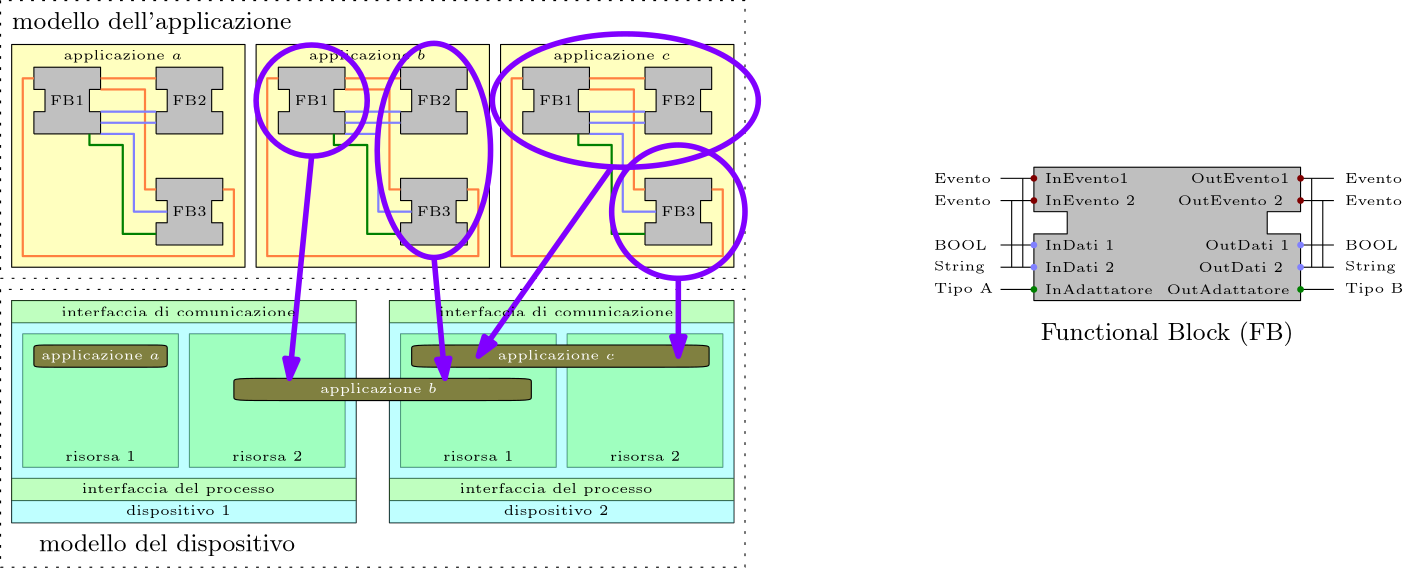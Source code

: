 <?xml version="1.0"?>
<!DOCTYPE ipe SYSTEM "ipe.dtd">
<ipe version="70218" creator="Ipe 7.2.28">
<info created="D:20241007121131" modified="D:20241007153427"/>
<ipestyle name="basic">
<symbol name="arrow/arc(spx)">
<path stroke="sym-stroke" fill="sym-stroke" pen="sym-pen">
0 0 m
-1 0.333 l
-1 -0.333 l
h
</path>
</symbol>
<symbol name="arrow/farc(spx)">
<path stroke="sym-stroke" fill="white" pen="sym-pen">
0 0 m
-1 0.333 l
-1 -0.333 l
h
</path>
</symbol>
<symbol name="arrow/ptarc(spx)">
<path stroke="sym-stroke" fill="sym-stroke" pen="sym-pen">
0 0 m
-1 0.333 l
-0.8 0 l
-1 -0.333 l
h
</path>
</symbol>
<symbol name="arrow/fptarc(spx)">
<path stroke="sym-stroke" fill="white" pen="sym-pen">
0 0 m
-1 0.333 l
-0.8 0 l
-1 -0.333 l
h
</path>
</symbol>
<symbol name="mark/circle(sx)" transformations="translations">
<path fill="sym-stroke">
0.6 0 0 0.6 0 0 e
0.4 0 0 0.4 0 0 e
</path>
</symbol>
<symbol name="mark/disk(sx)" transformations="translations">
<path fill="sym-stroke">
0.6 0 0 0.6 0 0 e
</path>
</symbol>
<symbol name="mark/fdisk(sfx)" transformations="translations">
<group>
<path fill="sym-fill">
0.5 0 0 0.5 0 0 e
</path>
<path fill="sym-stroke" fillrule="eofill">
0.6 0 0 0.6 0 0 e
0.4 0 0 0.4 0 0 e
</path>
</group>
</symbol>
<symbol name="mark/box(sx)" transformations="translations">
<path fill="sym-stroke" fillrule="eofill">
-0.6 -0.6 m
0.6 -0.6 l
0.6 0.6 l
-0.6 0.6 l
h
-0.4 -0.4 m
0.4 -0.4 l
0.4 0.4 l
-0.4 0.4 l
h
</path>
</symbol>
<symbol name="mark/square(sx)" transformations="translations">
<path fill="sym-stroke">
-0.6 -0.6 m
0.6 -0.6 l
0.6 0.6 l
-0.6 0.6 l
h
</path>
</symbol>
<symbol name="mark/fsquare(sfx)" transformations="translations">
<group>
<path fill="sym-fill">
-0.5 -0.5 m
0.5 -0.5 l
0.5 0.5 l
-0.5 0.5 l
h
</path>
<path fill="sym-stroke" fillrule="eofill">
-0.6 -0.6 m
0.6 -0.6 l
0.6 0.6 l
-0.6 0.6 l
h
-0.4 -0.4 m
0.4 -0.4 l
0.4 0.4 l
-0.4 0.4 l
h
</path>
</group>
</symbol>
<symbol name="mark/cross(sx)" transformations="translations">
<group>
<path fill="sym-stroke">
-0.43 -0.57 m
0.57 0.43 l
0.43 0.57 l
-0.57 -0.43 l
h
</path>
<path fill="sym-stroke">
-0.43 0.57 m
0.57 -0.43 l
0.43 -0.57 l
-0.57 0.43 l
h
</path>
</group>
</symbol>
<symbol name="arrow/fnormal(spx)">
<path stroke="sym-stroke" fill="white" pen="sym-pen">
0 0 m
-1 0.333 l
-1 -0.333 l
h
</path>
</symbol>
<symbol name="arrow/pointed(spx)">
<path stroke="sym-stroke" fill="sym-stroke" pen="sym-pen">
0 0 m
-1 0.333 l
-0.8 0 l
-1 -0.333 l
h
</path>
</symbol>
<symbol name="arrow/fpointed(spx)">
<path stroke="sym-stroke" fill="white" pen="sym-pen">
0 0 m
-1 0.333 l
-0.8 0 l
-1 -0.333 l
h
</path>
</symbol>
<symbol name="arrow/linear(spx)">
<path stroke="sym-stroke" pen="sym-pen">
-1 0.333 m
0 0 l
-1 -0.333 l
</path>
</symbol>
<symbol name="arrow/fdouble(spx)">
<path stroke="sym-stroke" fill="white" pen="sym-pen">
0 0 m
-1 0.333 l
-1 -0.333 l
h
-1 0 m
-2 0.333 l
-2 -0.333 l
h
</path>
</symbol>
<symbol name="arrow/double(spx)">
<path stroke="sym-stroke" fill="sym-stroke" pen="sym-pen">
0 0 m
-1 0.333 l
-1 -0.333 l
h
-1 0 m
-2 0.333 l
-2 -0.333 l
h
</path>
</symbol>
<symbol name="arrow/mid-normal(spx)">
<path stroke="sym-stroke" fill="sym-stroke" pen="sym-pen">
0.5 0 m
-0.5 0.333 l
-0.5 -0.333 l
h
</path>
</symbol>
<symbol name="arrow/mid-fnormal(spx)">
<path stroke="sym-stroke" fill="white" pen="sym-pen">
0.5 0 m
-0.5 0.333 l
-0.5 -0.333 l
h
</path>
</symbol>
<symbol name="arrow/mid-pointed(spx)">
<path stroke="sym-stroke" fill="sym-stroke" pen="sym-pen">
0.5 0 m
-0.5 0.333 l
-0.3 0 l
-0.5 -0.333 l
h
</path>
</symbol>
<symbol name="arrow/mid-fpointed(spx)">
<path stroke="sym-stroke" fill="white" pen="sym-pen">
0.5 0 m
-0.5 0.333 l
-0.3 0 l
-0.5 -0.333 l
h
</path>
</symbol>
<symbol name="arrow/mid-double(spx)">
<path stroke="sym-stroke" fill="sym-stroke" pen="sym-pen">
1 0 m
0 0.333 l
0 -0.333 l
h
0 0 m
-1 0.333 l
-1 -0.333 l
h
</path>
</symbol>
<symbol name="arrow/mid-fdouble(spx)">
<path stroke="sym-stroke" fill="white" pen="sym-pen">
1 0 m
0 0.333 l
0 -0.333 l
h
0 0 m
-1 0.333 l
-1 -0.333 l
h
</path>
</symbol>
<anglesize name="22.5 deg" value="22.5"/>
<anglesize name="30 deg" value="30"/>
<anglesize name="45 deg" value="45"/>
<anglesize name="60 deg" value="60"/>
<anglesize name="90 deg" value="90"/>
<arrowsize name="large" value="10"/>
<arrowsize name="small" value="5"/>
<arrowsize name="tiny" value="3"/>
<color name="blue" value="0 0 1"/>
<color name="brown" value="0.647 0.165 0.165"/>
<color name="darkblue" value="0 0 0.545"/>
<color name="darkcyan" value="0 0.545 0.545"/>
<color name="darkgray" value="0.663"/>
<color name="darkgreen" value="0 0.392 0"/>
<color name="darkmagenta" value="0.545 0 0.545"/>
<color name="darkorange" value="1 0.549 0"/>
<color name="darkred" value="0.545 0 0"/>
<color name="gold" value="1 0.843 0"/>
<color name="gray" value="0.745"/>
<color name="green" value="0 1 0"/>
<color name="lightblue" value="0.678 0.847 0.902"/>
<color name="lightcyan" value="0.878 1 1"/>
<color name="lightgray" value="0.827"/>
<color name="lightgreen" value="0.565 0.933 0.565"/>
<color name="lightyellow" value="1 1 0.878"/>
<color name="navy" value="0 0 0.502"/>
<color name="orange" value="1 0.647 0"/>
<color name="pink" value="1 0.753 0.796"/>
<color name="purple" value="0.627 0.125 0.941"/>
<color name="red" value="1 0 0"/>
<color name="seagreen" value="0.18 0.545 0.341"/>
<color name="turquoise" value="0.251 0.878 0.816"/>
<color name="violet" value="0.933 0.51 0.933"/>
<color name="yellow" value="1 1 0"/>
<dashstyle name="dash dot dotted" value="[4 2 1 2 1 2] 0"/>
<dashstyle name="dash dotted" value="[4 2 1 2] 0"/>
<dashstyle name="dashed" value="[4] 0"/>
<dashstyle name="dotted" value="[1 3] 0"/>
<gridsize name="10 pts (~3.5 mm)" value="10"/>
<gridsize name="14 pts (~5 mm)" value="14"/>
<gridsize name="16 pts (~6 mm)" value="16"/>
<gridsize name="20 pts (~7 mm)" value="20"/>
<gridsize name="28 pts (~10 mm)" value="28"/>
<gridsize name="32 pts (~12 mm)" value="32"/>
<gridsize name="4 pts" value="4"/>
<gridsize name="56 pts (~20 mm)" value="56"/>
<gridsize name="8 pts (~3 mm)" value="8"/>
<opacity name="10%" value="0.1"/>
<opacity name="30%" value="0.3"/>
<opacity name="50%" value="0.5"/>
<opacity name="75%" value="0.75"/>
<pen name="fat" value="1.2"/>
<pen name="heavier" value="0.8"/>
<pen name="ultrafat" value="2"/>
<symbolsize name="large" value="5"/>
<symbolsize name="small" value="2"/>
<symbolsize name="tiny" value="1.1"/>
<textsize name="Huge" value="\Huge"/>
<textsize name="LARGE" value="\LARGE"/>
<textsize name="Large" value="\Large"/>
<textsize name="footnote" value="\footnotesize"/>
<textsize name="huge" value="\huge"/>
<textsize name="large" value="\large"/>
<textsize name="script" value="\scriptsize"/>
<textsize name="small" value="\small"/>
<textsize name="tiny" value="\tiny"/>
<textstyle name="center" begin="\begin{center}" end="\end{center}"/>
<textstyle name="item" begin="\begin{itemize}\item{}" end="\end{itemize}"/>
<textstyle name="itemize" begin="\begin{itemize}" end="\end{itemize}"/>
<tiling name="falling" angle="-60" step="4" width="1"/>
<tiling name="rising" angle="30" step="4" width="1"/>
</ipestyle>
<page>
<layer name="alpha"/>
<view layers="alpha" active="alpha"/>
<path layer="alpha" matrix="1 0 0 0.954545 -252 20.7273" stroke="0" fill="1 1 0.502" opacity="50%" stroke-opacity="opaque">
268 540 m
268 456 l
352 456 l
352 540 l
h
</path>
<path matrix="1 0 0 1 -252 -28" stroke="black" fill="0.753">
276 532 m
300 532 l
300 540 l
296 540 l
296 548 l
300 548 l
300 556 l
276 556 l
276 548 l
280 548 l
280 540 l
276 540 l
276 532 l
276 532 l
</path>
<text matrix="1 0 0 1 -252 -24" transformations="translations" pos="288 540" stroke="black" type="label" width="12.357" height="3.386" depth="0" halign="center" valign="center" size="tiny">FB1</text>
<path matrix="1 0 0 1 -208 -28" stroke="black" fill="0.753">
276 532 m
300 532 l
300 540 l
296 540 l
296 548 l
300 548 l
300 556 l
276 556 l
276 548 l
280 548 l
280 540 l
276 540 l
276 532 l
276 532 l
</path>
<text matrix="1 0 0 1 -208 -24" transformations="translations" pos="288 540" stroke="black" type="label" width="12.357" height="3.386" depth="0" halign="center" valign="center" size="tiny">FB2</text>
<path matrix="1 0 0 1 -208 -68" stroke="black" fill="0.753">
276 532 m
300 532 l
300 540 l
296 540 l
296 548 l
300 548 l
300 556 l
276 556 l
276 548 l
280 548 l
280 540 l
276 540 l
276 532 l
276 532 l
</path>
<text matrix="1 0 0 1 -208 -64" transformations="translations" pos="288 540" stroke="black" type="label" width="12.357" height="3.386" depth="0" halign="center" valign="center" size="tiny">FB3</text>
<path matrix="1 0 0 1 -252 -28" stroke="1 0.502 0.251" fill="0.753" pen="heavier">
300 552 m
320 552 l
</path>
<path matrix="1 0 0 1 -252 -28" stroke="1 0.502 0.251" pen="heavier">
300 548 m
316 548 l
316 512 l
320 512 l
</path>
<path matrix="1 0 0 1 -252 -28" stroke="1 0.502 0.251" pen="heavier">
344 512 m
348 512 l
348 488 l
272 488 l
272 552 l
276 552 l
</path>
<path matrix="1 0 0 1 -252 -28" stroke="0.502 0.502 1" pen="heavier">
300 540 m
320 540 l
</path>
<path matrix="1 0 0 1 -252 -28" stroke="0.502 0.502 1" pen="heavier">
300 536 m
320 536 l
</path>
<path matrix="1 0 0 1 -252 -28" stroke="0.502 0.502 1" pen="heavier">
300 532 m
312 532 l
312 504 l
324 504 l
</path>
<path matrix="1 0 0 1 -252 -28" stroke="0 0.502 0" pen="heavier">
296 532 m
296 528 l
308 528 l
308 496 l
320 496 l
</path>
<text matrix="1 0 0 1 -232 -8" transformations="translations" pos="288 540" stroke="black" type="label" width="42.74" height="3.468" depth="0.96" halign="center" valign="center" size="tiny">applicazione $a$</text>
<path matrix="1 0 0 0.954545 -164 20.7273" stroke="0" fill="1 1 0.502" opacity="50%" stroke-opacity="opaque">
268 540 m
268 456 l
352 456 l
352 540 l
h
</path>
<path matrix="1 0 0 1 -164 -28" stroke="black" fill="0.753">
276 532 m
300 532 l
300 540 l
296 540 l
296 548 l
300 548 l
300 556 l
276 556 l
276 548 l
280 548 l
280 540 l
276 540 l
276 532 l
276 532 l
</path>
<text matrix="1 0 0 1 -164 -24" transformations="translations" pos="288 540" stroke="black" type="label" width="12.357" height="3.386" depth="0" halign="center" valign="center" size="tiny">FB1</text>
<path matrix="1 0 0 1 -120 -28" stroke="black" fill="0.753">
276 532 m
300 532 l
300 540 l
296 540 l
296 548 l
300 548 l
300 556 l
276 556 l
276 548 l
280 548 l
280 540 l
276 540 l
276 532 l
276 532 l
</path>
<text matrix="1 0 0 1 -120 -24" transformations="translations" pos="288 540" stroke="black" type="label" width="12.357" height="3.386" depth="0" halign="center" valign="center" size="tiny">FB2</text>
<path matrix="1 0 0 1 -120 -68" stroke="black" fill="0.753">
276 532 m
300 532 l
300 540 l
296 540 l
296 548 l
300 548 l
300 556 l
276 556 l
276 548 l
280 548 l
280 540 l
276 540 l
276 532 l
276 532 l
</path>
<text matrix="1 0 0 1 -120 -64" transformations="translations" pos="288 540" stroke="black" type="label" width="12.357" height="3.386" depth="0" halign="center" valign="center" size="tiny">FB3</text>
<path matrix="1 0 0 1 -164 -28" stroke="1 0.502 0.251" fill="0.753" pen="heavier">
300 552 m
320 552 l
</path>
<path matrix="1 0 0 1 -164 -28" stroke="1 0.502 0.251" pen="heavier">
300 548 m
316 548 l
316 512 l
320 512 l
</path>
<path matrix="1 0 0 1 -164 -28" stroke="1 0.502 0.251" pen="heavier">
344 512 m
348 512 l
348 488 l
272 488 l
272 552 l
276 552 l
</path>
<path matrix="1 0 0 1 -164 -28" stroke="0.502 0.502 1" pen="heavier">
300 540 m
320 540 l
</path>
<path matrix="1 0 0 1 -164 -28" stroke="0.502 0.502 1" pen="heavier">
300 536 m
320 536 l
</path>
<path matrix="1 0 0 1 -164 -28" stroke="0.502 0.502 1" pen="heavier">
300 532 m
312 532 l
312 504 l
324 504 l
</path>
<path matrix="1 0 0 1 -164 -28" stroke="0 0.502 0" pen="heavier">
296 532 m
296 528 l
308 528 l
308 496 l
320 496 l
</path>
<text matrix="1 0 0 1 -144 -8" transformations="translations" pos="288 540" stroke="black" type="label" width="42.037" height="3.468" depth="0.96" halign="center" valign="center" size="tiny">applicazione $b$</text>
<path matrix="1 0 0 0.954545 -76 20.7273" stroke="0" fill="1 1 0.502" opacity="50%" stroke-opacity="opaque">
268 540 m
268 456 l
352 456 l
352 540 l
h
</path>
<path matrix="1 0 0 1 -76 -28" stroke="black" fill="0.753">
276 532 m
300 532 l
300 540 l
296 540 l
296 548 l
300 548 l
300 556 l
276 556 l
276 548 l
280 548 l
280 540 l
276 540 l
276 532 l
276 532 l
</path>
<text matrix="1 0 0 1 -76 -24" transformations="translations" pos="288 540" stroke="black" type="label" width="12.357" height="3.386" depth="0" halign="center" valign="center" size="tiny">FB1</text>
<path matrix="1 0 0 1 -32 -28" stroke="black" fill="0.753">
276 532 m
300 532 l
300 540 l
296 540 l
296 548 l
300 548 l
300 556 l
276 556 l
276 548 l
280 548 l
280 540 l
276 540 l
276 532 l
276 532 l
</path>
<text matrix="1 0 0 1 -32 -24" transformations="translations" pos="288 540" stroke="black" type="label" width="12.357" height="3.386" depth="0" halign="center" valign="center" size="tiny">FB2</text>
<path matrix="1 0 0 1 -32 -68" stroke="black" fill="0.753">
276 532 m
300 532 l
300 540 l
296 540 l
296 548 l
300 548 l
300 556 l
276 556 l
276 548 l
280 548 l
280 540 l
276 540 l
276 532 l
276 532 l
</path>
<text matrix="1 0 0 1 -32 -64" transformations="translations" pos="288 540" stroke="black" type="label" width="12.357" height="3.386" depth="0" halign="center" valign="center" size="tiny">FB3</text>
<path matrix="1 0 0 1 -76 -28" stroke="1 0.502 0.251" fill="0.753" pen="heavier">
300 552 m
320 552 l
</path>
<path matrix="1 0 0 1 -76 -28" stroke="1 0.502 0.251" pen="heavier">
300 548 m
316 548 l
316 512 l
320 512 l
</path>
<path matrix="1 0 0 1 -76 -28" stroke="1 0.502 0.251" pen="heavier">
344 512 m
348 512 l
348 488 l
272 488 l
272 552 l
276 552 l
</path>
<path matrix="1 0 0 1 -76 -28" stroke="0.502 0.502 1" pen="heavier">
300 540 m
320 540 l
</path>
<path matrix="1 0 0 1 -76 -28" stroke="0.502 0.502 1" pen="heavier">
300 536 m
320 536 l
</path>
<path matrix="1 0 0 1 -76 -28" stroke="0.502 0.502 1" pen="heavier">
300 532 m
312 532 l
312 504 l
324 504 l
</path>
<path matrix="1 0 0 1 -76 -28" stroke="0 0.502 0" pen="heavier">
296 532 m
296 528 l
308 528 l
308 496 l
320 496 l
</path>
<text matrix="1 0 0 1 -56 -8" transformations="translations" pos="288 540" stroke="black" type="label" width="42.118" height="3.468" depth="0.96" halign="center" valign="center" size="tiny">applicazione $c$</text>
<text matrix="1 0 0 1 -220 4" transformations="translations" pos="288 540" stroke="black" type="label" width="103.683" height="6.23" depth="1.74" halign="center" valign="center" size="small">modello dell&apos;applicazione </text>
<path matrix="1 0 0 1 -252 0" stroke="0" dash="dotted" opacity="50%" stroke-opacity="opaque">
264 552 m
264 452 l
532 452 l
532 552 l
h
</path>
<path matrix="1 0 0 1 -252 -92" stroke="0" opacity="50%" stroke-opacity="opaque">
268 536 m
268 456 l
392 456 l
392 536 l
h
</path>
<path matrix="1 0 0 1 -252 -4" stroke="0" opacity="50%" stroke-opacity="opaque">
268 440 m
392 440 l
</path>
<path matrix="1 0 0 1 -252 -4" stroke="0" opacity="50%" stroke-opacity="opaque">
268 376 m
392 376 l
</path>
<path matrix="1 0 0 1 -252 -4" stroke="0" opacity="50%" stroke-opacity="opaque">
392 384 m
268 384 l
</path>
<path matrix="1 0 0 1 -252 -4" stroke="0" opacity="50%" stroke-opacity="opaque">
272 436 m
272 388 l
328 388 l
328 436 l
h
</path>
<path matrix="1 0 0 1 -192 -4" stroke="0" opacity="50%" stroke-opacity="opaque">
272 436 m
272 388 l
328 388 l
328 436 l
h
</path>
<path matrix="1 0 0 1 -252 -4" fill="0.502 1 0.502" opacity="50%" stroke-opacity="opaque">
268 448 m
268 440 l
392 440 l
392 448 l
h
</path>
<path matrix="1 0 0 1 -252 -68" fill="0.502 1 0.502" opacity="50%" stroke-opacity="opaque">
268 448 m
268 440 l
392 440 l
392 448 l
h
</path>
<path matrix="1 0 0 1 -252 -4" fill="0.502 1 1" opacity="50%" stroke-opacity="opaque">
268 440 m
268 384 l
392 384 l
392 440 l
h
</path>
<path matrix="1 0 0 1 -252 -4" fill="0.502 1 0.502" opacity="50%" stroke-opacity="opaque">
272 436 m
272 388 l
328 388 l
328 436 l
h
</path>
<path matrix="1 0 0 1 -192 -4" fill="0.502 1 0.502" opacity="50%" stroke-opacity="opaque">
272 436 m
272 388 l
328 388 l
328 436 l
h
</path>
<path matrix="1 0 0 1 -252 -4" fill="0.502 1 1" opacity="50%" stroke-opacity="opaque">
268 376 m
268 368 l
392 368 l
392 376 l
h
</path>
<path matrix="1 0 0 1 -116 -92" stroke="0" opacity="50%" stroke-opacity="opaque">
268 536 m
268 456 l
392 456 l
392 536 l
h
</path>
<path matrix="1 0 0 1 -116 -4" stroke="0" opacity="50%" stroke-opacity="opaque">
268 440 m
392 440 l
</path>
<path matrix="1 0 0 1 -116 -4" stroke="0" opacity="50%" stroke-opacity="opaque">
268 376 m
392 376 l
</path>
<path matrix="1 0 0 1 -116 -4" stroke="0" opacity="50%" stroke-opacity="opaque">
392 384 m
268 384 l
</path>
<path matrix="1 0 0 1 -116 -4" stroke="0" opacity="50%" stroke-opacity="opaque">
272 436 m
272 388 l
328 388 l
328 436 l
h
</path>
<path matrix="1 0 0 1 -56 -4" stroke="0" opacity="50%" stroke-opacity="opaque">
272 436 m
272 388 l
328 388 l
328 436 l
h
</path>
<path matrix="1 0 0 1 -116 -4" fill="0.502 1 0.502" opacity="50%" stroke-opacity="opaque">
268 448 m
268 440 l
392 440 l
392 448 l
h
</path>
<path matrix="1 0 0 1 -116 -68" fill="0.502 1 0.502" opacity="50%" stroke-opacity="opaque">
268 448 m
268 440 l
392 440 l
392 448 l
h
</path>
<path matrix="1 0 0 1 -116 -4" fill="0.502 1 1" opacity="50%" stroke-opacity="opaque">
268 440 m
268 384 l
392 384 l
392 440 l
h
</path>
<path matrix="1 0 0 1 -116 -4" fill="0.502 1 0.502" opacity="50%" stroke-opacity="opaque">
272 436 m
272 388 l
328 388 l
328 436 l
h
</path>
<path matrix="1 0 0 1 -56 -4" fill="0.502 1 0.502" opacity="50%" stroke-opacity="opaque">
272 436 m
272 388 l
328 388 l
328 436 l
h
</path>
<path matrix="1 0 0 1 -116 -4" fill="0.502 1 1" opacity="50%" stroke-opacity="opaque">
268 376 m
268 368 l
392 368 l
392 376 l
h
</path>
<path matrix="1 0 0 1 -252 -104" stroke="0" dash="dotted" opacity="50%" stroke-opacity="opaque">
264 552 m
264 452 l
532 452 l
532 552 l
h
</path>
<text matrix="1 0 0 1 -216 -184" transformations="translations" pos="288 540" stroke="black" type="label" width="92.263" height="6.23" depth="1.74" halign="center" valign="center" size="small">modello del dispositivo</text>
<path matrix="1 0 0 1 -252 0" stroke="0" fill="0.502 0.502 0.251">
276 428
276 428
324 428
324 428
324 420
324 420
276 420
276 420 u
</path>
<path matrix="2.23077 0 0 1 -519.692 -12" stroke="0" fill="0.502 0.502 0.251">
276 428
276 428
324 428
324 428
324 420
324 420
276 420
276 420 u
</path>
<path matrix="2.23077 0 0 1 -455.692 0" stroke="0" fill="0.502 0.502 0.251">
276 428
276 428
324 428
324 428
324 420
324 420
276 420
276 420 u
</path>
<path matrix="1 0 0 1 -252 0" stroke="0.502 0 1" pen="ultrafat">
20 0 0 20 376 516 e
</path>
<path matrix="1 0 0 1.88989 -252 -439.342" stroke="0.502 0 1" pen="ultrafat">
20.3961 0 0 20.3961 420 496 e
</path>
<path matrix="1 0 0 1 -252 0" stroke="0.502 0 1" pen="ultrafat">
24 0 0 24 508 476 e
</path>
<path matrix="1.99506 0 0 1 -728.691 0" stroke="0.502 0 1" pen="ultrafat">
24 0 0 24 484 516 e
</path>
<path matrix="1 0 0 1 -252 0" stroke="0.502 0 1" pen="ultrafat" arrow="normal/normal">
376 496 m
368 416 l
</path>
<path matrix="1 0 0 1 -252 0" stroke="0.502 0 1" pen="ultrafat" arrow="normal/normal">
420 460 m
424 416 l
</path>
<path matrix="1 0 0 1 -252 0" stroke="0.502 0 1" pen="ultrafat" arrow="normal/normal">
484 492 m
436 424 l
</path>
<path matrix="1 0 0 1 -252 0" stroke="0.502 0 1" pen="ultrafat" arrow="normal/normal">
508 452 m
508 424 l
</path>
<path matrix="1 0 0 1 -44 -76" stroke="black" fill="0.502" opacity="50%" stroke-opacity="opaque">
428 568 m
524 568 l
524 552 l
512 552 l
512 544 l
524 544 l
524 520 l
428 520 l
428 544 l
440 544 l
440 552 l
428 552 l
h
</path>
<text matrix="1 0 0 1 100 -52" transformations="translations" pos="288 540" stroke="black" type="label" width="30.158" height="3.386" depth="0" valign="center" size="tiny">InEvento1</text>
<text matrix="1 0 0 1 100 -60" transformations="translations" pos="288 540" stroke="black" type="label" width="34.863" height="3.386" depth="0" valign="center" size="tiny">InEvento 2 </text>
<text matrix="1 0 0 1 100 -76" transformations="translations" pos="288 540" stroke="black" type="label" width="25.038" height="3.386" depth="0" valign="center" size="tiny">InDati 1</text>
<text matrix="1 0 0 1 100 -84" transformations="translations" pos="288 540" stroke="black" type="label" width="27.391" height="3.386" depth="0" valign="center" size="tiny">InDati 2 </text>
<text matrix="1 0 0 1 100 -92" transformations="translations" pos="288 540" stroke="black" type="label" width="38.827" height="3.459" depth="0" valign="center" size="tiny">InAdattatore</text>
<text matrix="1 0 0 1 188 -52" transformations="translations" pos="288 540" stroke="black" type="label" width="35.513" height="3.386" depth="0" halign="right" valign="center" size="tiny">OutEvento1</text>
<text matrix="1 0 0 1 188 -60" transformations="translations" pos="288 540" stroke="black" type="label" width="40.218" height="3.386" depth="0" halign="right" valign="center" size="tiny">OutEvento 2 </text>
<text matrix="1 0 0 1 188 -76" transformations="translations" pos="288 540" stroke="black" type="label" width="30.393" height="3.386" depth="0" halign="right" valign="center" size="tiny">OutDati 1</text>
<text matrix="1 0 0 1 188 -84" transformations="translations" pos="288 540" stroke="black" type="label" width="32.746" height="3.386" depth="0" halign="right" valign="center" size="tiny">OutDati 2 </text>
<text matrix="1 0 0 1 188 -92" transformations="translations" pos="288 540" stroke="black" type="label" width="44.182" height="3.459" depth="0" halign="right" valign="center" size="tiny">OutAdattatore</text>
<text matrix="1 0 0 1 60 -52" transformations="translations" pos="288 540" stroke="black" type="label" width="20.569" height="3.386" depth="0" valign="center" size="tiny">Evento</text>
<text matrix="1 0 0 1 60 -60" transformations="translations" pos="288 540" stroke="black" type="label" width="20.569" height="3.386" depth="0" valign="center" size="tiny">Evento</text>
<text matrix="1 0 0 1 60 -76" transformations="translations" pos="288 540" stroke="black" type="label" width="19.033" height="3.386" depth="0" valign="center" size="tiny">BOOL</text>
<text matrix="1 0 0 1 60 -84" transformations="translations" pos="288 540" stroke="black" type="label" width="18.265" height="3.395" depth="0.96" valign="center" size="tiny">String</text>
<text matrix="1 0 0 1 60 -92" transformations="translations" pos="288 540" stroke="black" type="label" width="21.316" height="3.395" depth="0.96" valign="center" size="tiny">Tipo A</text>
<path matrix="1 0 0 1 -44 -76" stroke="black" fill="0.502" opacity="50%" stroke-opacity="opaque">
416 564 m
428 564 l
</path>
<path matrix="1 0 0 1 -44 -76" stroke="black" opacity="50%" stroke-opacity="opaque">
424 564 m
424 532 l
428 532 l
</path>
<path matrix="1 0 0 1 -44 -76" stroke="black" fill="0.502" opacity="50%" stroke-opacity="opaque">
424 540 m
428 540 l
</path>
<path matrix="1 0 0 1 -44 -76" stroke="black" opacity="50%" stroke-opacity="opaque">
428 524 m
416 524 l
</path>
<path matrix="1 0 0 1 -44 -76" stroke="black" opacity="50%" stroke-opacity="opaque">
424 532 m
416 532 l
</path>
<path matrix="1 0 0 1 -44 -76" stroke="black" opacity="50%" stroke-opacity="opaque">
424 540 m
416 540 l
</path>
<path matrix="1 0 0 1 -44 -76" stroke="black" opacity="50%" stroke-opacity="opaque">
428 556 m
416 556 l
</path>
<path matrix="1 0 0 1 -44 -76" stroke="black" opacity="50%" stroke-opacity="opaque">
524 564 m
536 564 l
</path>
<path matrix="1 0 0 1 -44 -76" stroke="black" opacity="50%" stroke-opacity="opaque">
524 556 m
536 556 l
</path>
<path matrix="1 0 0 1 -44 -76" stroke="black" opacity="50%" stroke-opacity="opaque">
528 564 m
528 540 l
524 540 l
</path>
<path matrix="1 0 0 1 -44 -76" stroke="black" opacity="50%" stroke-opacity="opaque">
528 540 m
528 532 l
524 532 l
</path>
<path matrix="1 0 0 1 -44 -76" stroke="black" opacity="50%" stroke-opacity="opaque">
528 532 m
536 532 l
</path>
<path matrix="1 0 0 1 -44 -76" stroke="black" opacity="50%" stroke-opacity="opaque">
528 540 m
536 540 l
</path>
<path matrix="1 0 0 1 -44 -76" stroke="black" opacity="50%" stroke-opacity="opaque">
524 524 m
536 524 l
</path>
<path matrix="1 0 0 1 -44 -76" stroke="black" opacity="50%" stroke-opacity="opaque">
532 556 m
532 532 l
</path>
<path matrix="1 0 0 1 -44 -76" stroke="black" opacity="50%" stroke-opacity="opaque">
420 556 m
420 532 l
</path>
<text matrix="1 0 0 1 208 -52" transformations="translations" pos="288 540" stroke="black" type="label" width="20.569" height="3.386" depth="0" valign="center" size="tiny">Evento</text>
<text matrix="1 0 0 1 208 -60" transformations="translations" pos="288 540" stroke="black" type="label" width="20.569" height="3.386" depth="0" valign="center" size="tiny">Evento</text>
<text matrix="1 0 0 1 208 -76" transformations="translations" pos="288 540" stroke="black" type="label" width="19.033" height="3.386" depth="0" valign="center" size="tiny">BOOL</text>
<text matrix="1 0 0 1 208 -84" transformations="translations" pos="288 540" stroke="black" type="label" width="18.265" height="3.395" depth="0.96" valign="center" size="tiny">String</text>
<text matrix="1 0 0 1 208 -92" transformations="translations" pos="288 540" stroke="black" type="label" width="21.088" height="3.395" depth="0.96" valign="center" size="tiny">Tipo B</text>
<use matrix="1 0 0 1 -44 -76" name="mark/disk(sx)" pos="428 564" size="small" stroke="0.502 0 0"/>
<use matrix="1 0 0 1 -44 -76" name="mark/disk(sx)" pos="428 556" size="small" stroke="0.502 0 0"/>
<use matrix="1 0 0 1 -44 -76" name="mark/disk(sx)" pos="524 556" size="small" stroke="0.502 0 0"/>
<use matrix="1 0 0 1 -44 -76" name="mark/disk(sx)" pos="524 564" size="small" stroke="0.502 0 0"/>
<use matrix="1 0 0 1 -44 -76" name="mark/disk(sx)" pos="428 540" size="small" stroke="0.502 0.502 1"/>
<use matrix="1 0 0 1 -44 -76" name="mark/disk(sx)" pos="428 532" size="small" stroke="0.502 0.502 1"/>
<use matrix="1 0 0 1 -44 -76" name="mark/disk(sx)" pos="524 532" size="small" stroke="0.502 0.502 1"/>
<use matrix="1 0 0 1 -44 -76" name="mark/disk(sx)" pos="524 540" size="small" stroke="0.502 0.502 1"/>
<use matrix="1 0 0 1 -44 -76" name="mark/disk(sx)" pos="428 524" size="small" stroke="0 0.502 0"/>
<use matrix="1 0 0 1 -44 -76" name="mark/disk(sx)" pos="524 524" size="small" stroke="0 0.502 0"/>
<text matrix="1 0 0 1 144 -108" transformations="translations" pos="288 540" stroke="black" type="label" width="91.127" height="6.726" depth="2.24" halign="center" valign="center" size="small">Functional Block (FB)</text>
<text matrix="1 0 0 1 -212 -100" transformations="translations" pos="288 540" stroke="black" type="label" width="84.372" height="3.459" depth="0" halign="center" valign="center" size="tiny">interfaccia di comunicazione</text>
<text matrix="1 0 0 1 -212 -164" transformations="translations" pos="288 540" stroke="black" type="label" width="69.497" height="3.468" depth="0.96" halign="center" valign="center" size="tiny">interfaccia del processo</text>
<text matrix="1 0 0 1 -240 -152" transformations="translations" pos="288 540" stroke="black" type="label" width="25.391" height="3.386" depth="0" halign="center" valign="center" size="tiny">risorsa 1</text>
<text matrix="1 0 0 1 -180 -152" transformations="translations" pos="288 540" stroke="black" type="label" width="25.391" height="3.386" depth="0" halign="center" valign="center" size="tiny">risorsa 2</text>
<text matrix="1 0 0 1 -212 -172" transformations="translations" pos="288 540" stroke="black" type="label" width="37.741" height="3.468" depth="0.96" halign="center" valign="center" size="tiny">dispositivo 1</text>
<text matrix="1 0 0 1 -76 -100" transformations="translations" pos="288 540" stroke="black" type="label" width="84.372" height="3.459" depth="0" halign="center" valign="center" size="tiny">interfaccia di comunicazione</text>
<text matrix="1 0 0 1 -76 -164" transformations="translations" pos="288 540" stroke="black" type="label" width="69.497" height="3.468" depth="0.96" halign="center" valign="center" size="tiny">interfaccia del processo</text>
<text matrix="1 0 0 1 -104 -152" transformations="translations" pos="288 540" stroke="black" type="label" width="25.391" height="3.386" depth="0" halign="center" valign="center" size="tiny">risorsa 1</text>
<text matrix="1 0 0 1 -44 -152" transformations="translations" pos="288 540" stroke="black" type="label" width="25.391" height="3.386" depth="0" halign="center" valign="center" size="tiny">risorsa 2</text>
<text matrix="1 0 0 1 -76 -172" transformations="translations" pos="288 540" stroke="black" type="label" width="37.741" height="3.468" depth="0.96" halign="center" valign="center" size="tiny">dispositivo 2</text>
<text matrix="1 0 0 1 -240 -116" transformations="translations" pos="288 540" stroke="1" type="label" width="42.74" height="3.468" depth="0.96" halign="center" valign="center" size="tiny">applicazione $a$</text>
<text matrix="1 0 0 1 -140 -128" transformations="translations" pos="288 540" stroke="1" type="label" width="42.037" height="3.468" depth="0.96" halign="center" valign="center" size="tiny">applicazione $b$</text>
<text matrix="1 0 0 1 -76 -116" transformations="translations" pos="288 540" stroke="1" type="label" width="42.118" height="3.468" depth="0.96" halign="center" valign="center" size="tiny">applicazione $c$</text>
</page>
</ipe>
